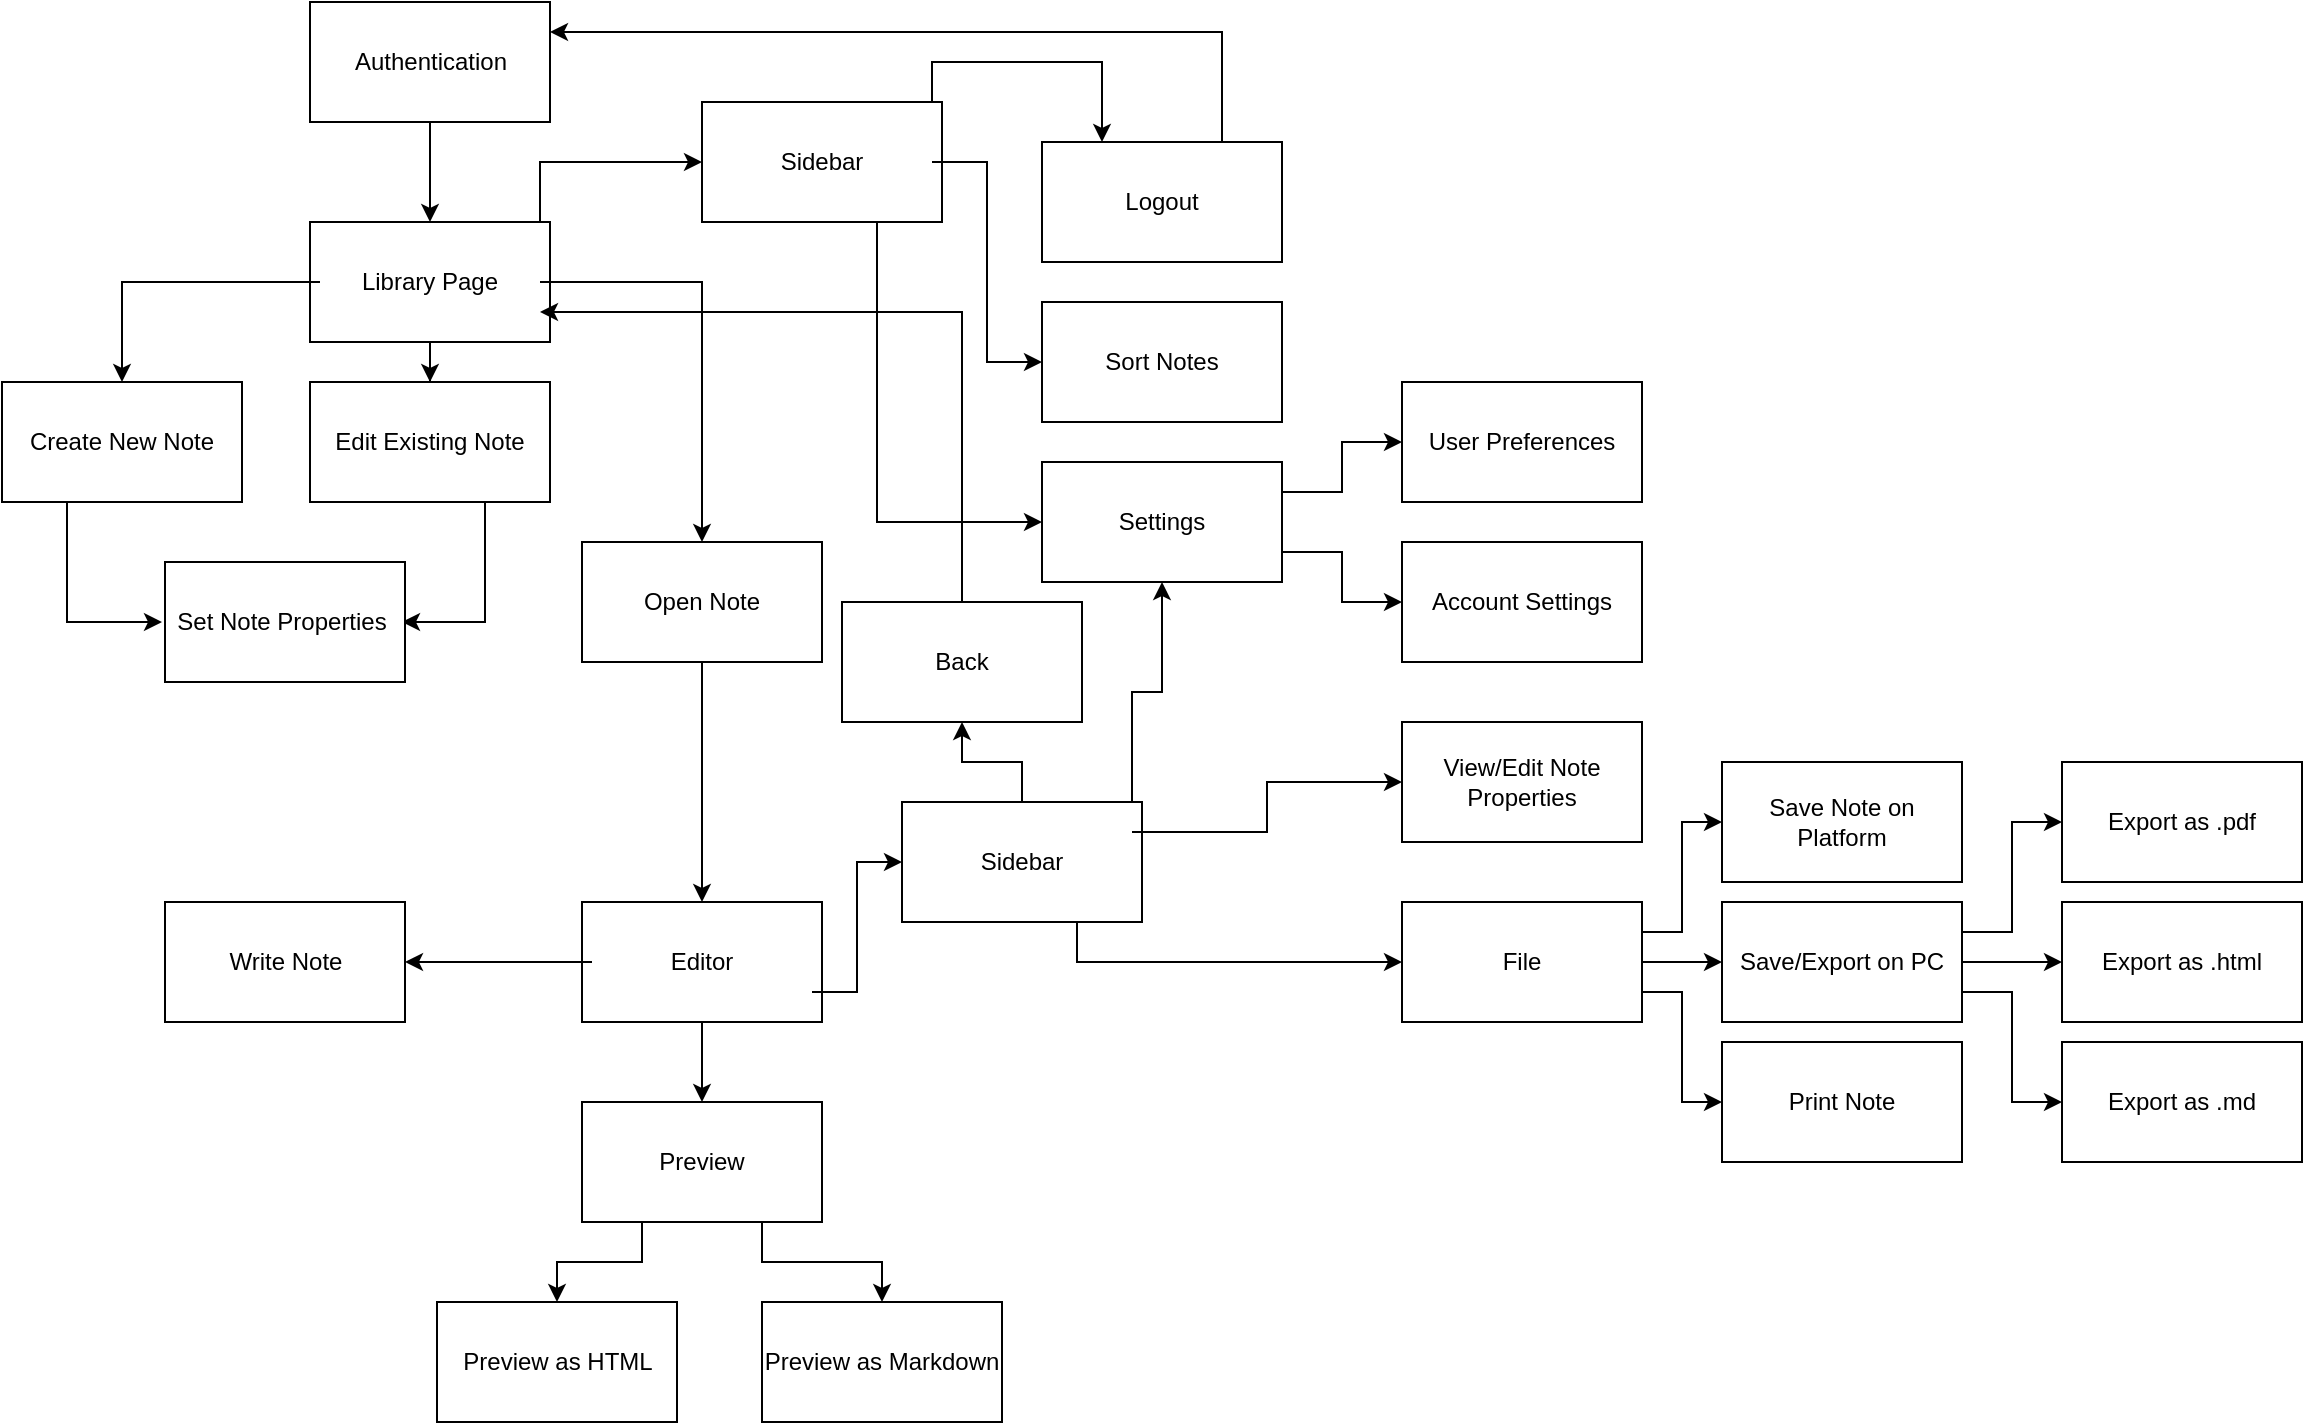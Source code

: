 <mxfile version="20.7.4" type="device"><diagram id="TPFanz9O4VvBfnByEk9Z" name="Page-1"><mxGraphModel dx="1434" dy="844" grid="1" gridSize="10" guides="1" tooltips="1" connect="1" arrows="1" fold="1" page="1" pageScale="1" pageWidth="1169" pageHeight="827" math="0" shadow="0"><root><mxCell id="0"/><mxCell id="1" parent="0"/><mxCell id="Zn4mkcx78u7aQF6xsu03-25" style="edgeStyle=orthogonalEdgeStyle;rounded=0;orthogonalLoop=1;jettySize=auto;html=1;entryX=0.5;entryY=0;entryDx=0;entryDy=0;" edge="1" parent="1" source="Zn4mkcx78u7aQF6xsu03-1" target="Zn4mkcx78u7aQF6xsu03-5"><mxGeometry relative="1" as="geometry"/></mxCell><mxCell id="Zn4mkcx78u7aQF6xsu03-1" value="" style="rounded=0;whiteSpace=wrap;html=1;" vertex="1" parent="1"><mxGeometry x="164" y="58" width="120" height="60" as="geometry"/></mxCell><mxCell id="Zn4mkcx78u7aQF6xsu03-3" value="Authentication" style="text;html=1;strokeColor=none;fillColor=none;align=center;verticalAlign=middle;whiteSpace=wrap;rounded=0;" vertex="1" parent="1"><mxGeometry x="181.5" y="73" width="85" height="30" as="geometry"/></mxCell><mxCell id="Zn4mkcx78u7aQF6xsu03-4" value="" style="rounded=0;whiteSpace=wrap;html=1;" vertex="1" parent="1"><mxGeometry x="164" y="168" width="120" height="60" as="geometry"/></mxCell><mxCell id="Zn4mkcx78u7aQF6xsu03-28" style="edgeStyle=orthogonalEdgeStyle;rounded=0;orthogonalLoop=1;jettySize=auto;html=1;entryX=0.5;entryY=0;entryDx=0;entryDy=0;" edge="1" parent="1" source="Zn4mkcx78u7aQF6xsu03-5" target="Zn4mkcx78u7aQF6xsu03-9"><mxGeometry relative="1" as="geometry"/></mxCell><mxCell id="Zn4mkcx78u7aQF6xsu03-29" style="edgeStyle=orthogonalEdgeStyle;rounded=0;orthogonalLoop=1;jettySize=auto;html=1;entryX=0.5;entryY=0;entryDx=0;entryDy=0;" edge="1" parent="1" source="Zn4mkcx78u7aQF6xsu03-5" target="Zn4mkcx78u7aQF6xsu03-15"><mxGeometry relative="1" as="geometry"/></mxCell><mxCell id="Zn4mkcx78u7aQF6xsu03-30" style="edgeStyle=orthogonalEdgeStyle;rounded=0;orthogonalLoop=1;jettySize=auto;html=1;entryX=0.5;entryY=0;entryDx=0;entryDy=0;" edge="1" parent="1" source="Zn4mkcx78u7aQF6xsu03-5" target="Zn4mkcx78u7aQF6xsu03-11"><mxGeometry relative="1" as="geometry"/></mxCell><mxCell id="Zn4mkcx78u7aQF6xsu03-31" style="edgeStyle=orthogonalEdgeStyle;rounded=0;orthogonalLoop=1;jettySize=auto;html=1;exitX=1;exitY=0;exitDx=0;exitDy=0;entryX=0;entryY=0.5;entryDx=0;entryDy=0;" edge="1" parent="1" source="Zn4mkcx78u7aQF6xsu03-5" target="Zn4mkcx78u7aQF6xsu03-6"><mxGeometry relative="1" as="geometry"/></mxCell><mxCell id="Zn4mkcx78u7aQF6xsu03-5" value="Library Page" style="text;html=1;strokeColor=none;fillColor=none;align=center;verticalAlign=middle;whiteSpace=wrap;rounded=0;" vertex="1" parent="1"><mxGeometry x="169" y="168" width="110" height="60" as="geometry"/></mxCell><mxCell id="Zn4mkcx78u7aQF6xsu03-6" value="" style="rounded=0;whiteSpace=wrap;html=1;" vertex="1" parent="1"><mxGeometry x="360" y="108" width="120" height="60" as="geometry"/></mxCell><mxCell id="Zn4mkcx78u7aQF6xsu03-32" style="edgeStyle=orthogonalEdgeStyle;rounded=0;orthogonalLoop=1;jettySize=auto;html=1;entryX=0;entryY=0.5;entryDx=0;entryDy=0;" edge="1" parent="1" source="Zn4mkcx78u7aQF6xsu03-7" target="Zn4mkcx78u7aQF6xsu03-12"><mxGeometry relative="1" as="geometry"/></mxCell><mxCell id="Zn4mkcx78u7aQF6xsu03-33" style="edgeStyle=orthogonalEdgeStyle;rounded=0;orthogonalLoop=1;jettySize=auto;html=1;exitX=0.75;exitY=1;exitDx=0;exitDy=0;entryX=0;entryY=0.5;entryDx=0;entryDy=0;" edge="1" parent="1" source="Zn4mkcx78u7aQF6xsu03-7" target="Zn4mkcx78u7aQF6xsu03-22"><mxGeometry relative="1" as="geometry"/></mxCell><mxCell id="Zn4mkcx78u7aQF6xsu03-36" style="edgeStyle=orthogonalEdgeStyle;rounded=0;orthogonalLoop=1;jettySize=auto;html=1;exitX=1;exitY=0;exitDx=0;exitDy=0;entryX=0.25;entryY=0;entryDx=0;entryDy=0;" edge="1" parent="1" source="Zn4mkcx78u7aQF6xsu03-7" target="Zn4mkcx78u7aQF6xsu03-35"><mxGeometry relative="1" as="geometry"/></mxCell><mxCell id="Zn4mkcx78u7aQF6xsu03-7" value="Sidebar" style="text;html=1;strokeColor=none;fillColor=none;align=center;verticalAlign=middle;whiteSpace=wrap;rounded=0;" vertex="1" parent="1"><mxGeometry x="365" y="108" width="110" height="60" as="geometry"/></mxCell><mxCell id="Zn4mkcx78u7aQF6xsu03-8" value="" style="rounded=0;whiteSpace=wrap;html=1;" vertex="1" parent="1"><mxGeometry x="10" y="248" width="120" height="60" as="geometry"/></mxCell><mxCell id="Zn4mkcx78u7aQF6xsu03-41" style="edgeStyle=orthogonalEdgeStyle;rounded=0;orthogonalLoop=1;jettySize=auto;html=1;exitX=0.25;exitY=1;exitDx=0;exitDy=0;entryX=0;entryY=0.5;entryDx=0;entryDy=0;" edge="1" parent="1" source="Zn4mkcx78u7aQF6xsu03-9" target="Zn4mkcx78u7aQF6xsu03-39"><mxGeometry relative="1" as="geometry"/></mxCell><mxCell id="Zn4mkcx78u7aQF6xsu03-9" value="Create New Note" style="text;html=1;strokeColor=none;fillColor=none;align=center;verticalAlign=middle;whiteSpace=wrap;rounded=0;" vertex="1" parent="1"><mxGeometry x="15" y="248" width="110" height="60" as="geometry"/></mxCell><mxCell id="Zn4mkcx78u7aQF6xsu03-10" value="" style="rounded=0;whiteSpace=wrap;html=1;" vertex="1" parent="1"><mxGeometry x="164" y="248" width="120" height="60" as="geometry"/></mxCell><mxCell id="Zn4mkcx78u7aQF6xsu03-40" style="edgeStyle=orthogonalEdgeStyle;rounded=0;orthogonalLoop=1;jettySize=auto;html=1;exitX=0.75;exitY=1;exitDx=0;exitDy=0;entryX=1;entryY=0.5;entryDx=0;entryDy=0;" edge="1" parent="1" source="Zn4mkcx78u7aQF6xsu03-11" target="Zn4mkcx78u7aQF6xsu03-39"><mxGeometry relative="1" as="geometry"/></mxCell><mxCell id="Zn4mkcx78u7aQF6xsu03-11" value="Edit Existing Note" style="text;html=1;strokeColor=none;fillColor=none;align=center;verticalAlign=middle;whiteSpace=wrap;rounded=0;" vertex="1" parent="1"><mxGeometry x="169" y="248" width="110" height="60" as="geometry"/></mxCell><mxCell id="Zn4mkcx78u7aQF6xsu03-12" value="" style="rounded=0;whiteSpace=wrap;html=1;" vertex="1" parent="1"><mxGeometry x="530" y="208" width="120" height="60" as="geometry"/></mxCell><mxCell id="Zn4mkcx78u7aQF6xsu03-13" value="Sort Notes" style="text;html=1;strokeColor=none;fillColor=none;align=center;verticalAlign=middle;whiteSpace=wrap;rounded=0;" vertex="1" parent="1"><mxGeometry x="535" y="208" width="110" height="60" as="geometry"/></mxCell><mxCell id="Zn4mkcx78u7aQF6xsu03-14" value="" style="rounded=0;whiteSpace=wrap;html=1;" vertex="1" parent="1"><mxGeometry x="300" y="328" width="120" height="60" as="geometry"/></mxCell><mxCell id="Zn4mkcx78u7aQF6xsu03-42" style="edgeStyle=orthogonalEdgeStyle;rounded=0;orthogonalLoop=1;jettySize=auto;html=1;exitX=0.5;exitY=1;exitDx=0;exitDy=0;entryX=0.5;entryY=0;entryDx=0;entryDy=0;" edge="1" parent="1" source="Zn4mkcx78u7aQF6xsu03-15" target="Zn4mkcx78u7aQF6xsu03-17"><mxGeometry relative="1" as="geometry"/></mxCell><mxCell id="Zn4mkcx78u7aQF6xsu03-15" value="Open Note" style="text;html=1;strokeColor=none;fillColor=none;align=center;verticalAlign=middle;whiteSpace=wrap;rounded=0;" vertex="1" parent="1"><mxGeometry x="305" y="328" width="110" height="60" as="geometry"/></mxCell><mxCell id="Zn4mkcx78u7aQF6xsu03-16" value="" style="rounded=0;whiteSpace=wrap;html=1;" vertex="1" parent="1"><mxGeometry x="300" y="508" width="120" height="60" as="geometry"/></mxCell><mxCell id="Zn4mkcx78u7aQF6xsu03-50" style="edgeStyle=orthogonalEdgeStyle;rounded=0;orthogonalLoop=1;jettySize=auto;html=1;exitX=1;exitY=0.75;exitDx=0;exitDy=0;entryX=0;entryY=0.5;entryDx=0;entryDy=0;" edge="1" parent="1" source="Zn4mkcx78u7aQF6xsu03-17" target="Zn4mkcx78u7aQF6xsu03-23"><mxGeometry relative="1" as="geometry"/></mxCell><mxCell id="Zn4mkcx78u7aQF6xsu03-101" style="edgeStyle=orthogonalEdgeStyle;rounded=0;orthogonalLoop=1;jettySize=auto;html=1;exitX=0.5;exitY=1;exitDx=0;exitDy=0;entryX=0.5;entryY=0;entryDx=0;entryDy=0;" edge="1" parent="1" source="Zn4mkcx78u7aQF6xsu03-17" target="Zn4mkcx78u7aQF6xsu03-94"><mxGeometry relative="1" as="geometry"/></mxCell><mxCell id="Zn4mkcx78u7aQF6xsu03-102" style="edgeStyle=orthogonalEdgeStyle;rounded=0;orthogonalLoop=1;jettySize=auto;html=1;exitX=0;exitY=0.5;exitDx=0;exitDy=0;entryX=1;entryY=0.5;entryDx=0;entryDy=0;" edge="1" parent="1" source="Zn4mkcx78u7aQF6xsu03-17" target="Zn4mkcx78u7aQF6xsu03-96"><mxGeometry relative="1" as="geometry"/></mxCell><mxCell id="Zn4mkcx78u7aQF6xsu03-17" value="Editor" style="text;html=1;strokeColor=none;fillColor=none;align=center;verticalAlign=middle;whiteSpace=wrap;rounded=0;" vertex="1" parent="1"><mxGeometry x="305" y="508" width="110" height="60" as="geometry"/></mxCell><mxCell id="Zn4mkcx78u7aQF6xsu03-21" value="" style="rounded=0;whiteSpace=wrap;html=1;" vertex="1" parent="1"><mxGeometry x="530" y="288" width="120" height="60" as="geometry"/></mxCell><mxCell id="Zn4mkcx78u7aQF6xsu03-59" style="edgeStyle=orthogonalEdgeStyle;rounded=0;orthogonalLoop=1;jettySize=auto;html=1;exitX=1;exitY=0.75;exitDx=0;exitDy=0;entryX=0;entryY=0.5;entryDx=0;entryDy=0;" edge="1" parent="1" source="Zn4mkcx78u7aQF6xsu03-22" target="Zn4mkcx78u7aQF6xsu03-46"><mxGeometry relative="1" as="geometry"/></mxCell><mxCell id="Zn4mkcx78u7aQF6xsu03-60" style="edgeStyle=orthogonalEdgeStyle;rounded=0;orthogonalLoop=1;jettySize=auto;html=1;exitX=1;exitY=0.25;exitDx=0;exitDy=0;entryX=0;entryY=0.5;entryDx=0;entryDy=0;" edge="1" parent="1" source="Zn4mkcx78u7aQF6xsu03-22" target="Zn4mkcx78u7aQF6xsu03-45"><mxGeometry relative="1" as="geometry"/></mxCell><mxCell id="Zn4mkcx78u7aQF6xsu03-22" value="Settings" style="text;html=1;strokeColor=none;fillColor=none;align=center;verticalAlign=middle;whiteSpace=wrap;rounded=0;" vertex="1" parent="1"><mxGeometry x="530" y="288" width="120" height="60" as="geometry"/></mxCell><mxCell id="Zn4mkcx78u7aQF6xsu03-23" value="" style="rounded=0;whiteSpace=wrap;html=1;" vertex="1" parent="1"><mxGeometry x="460" y="458" width="120" height="60" as="geometry"/></mxCell><mxCell id="Zn4mkcx78u7aQF6xsu03-61" style="edgeStyle=orthogonalEdgeStyle;rounded=0;orthogonalLoop=1;jettySize=auto;html=1;exitX=0.5;exitY=0;exitDx=0;exitDy=0;entryX=0.5;entryY=1;entryDx=0;entryDy=0;" edge="1" parent="1" source="Zn4mkcx78u7aQF6xsu03-24" target="Zn4mkcx78u7aQF6xsu03-56"><mxGeometry relative="1" as="geometry"/></mxCell><mxCell id="Zn4mkcx78u7aQF6xsu03-64" style="edgeStyle=orthogonalEdgeStyle;rounded=0;orthogonalLoop=1;jettySize=auto;html=1;exitX=1;exitY=0;exitDx=0;exitDy=0;entryX=0.5;entryY=1;entryDx=0;entryDy=0;" edge="1" parent="1" source="Zn4mkcx78u7aQF6xsu03-24" target="Zn4mkcx78u7aQF6xsu03-22"><mxGeometry relative="1" as="geometry"/></mxCell><mxCell id="Zn4mkcx78u7aQF6xsu03-67" style="edgeStyle=orthogonalEdgeStyle;rounded=0;orthogonalLoop=1;jettySize=auto;html=1;exitX=1;exitY=0.25;exitDx=0;exitDy=0;entryX=0;entryY=0.5;entryDx=0;entryDy=0;" edge="1" parent="1" source="Zn4mkcx78u7aQF6xsu03-24" target="Zn4mkcx78u7aQF6xsu03-66"><mxGeometry relative="1" as="geometry"/></mxCell><mxCell id="Zn4mkcx78u7aQF6xsu03-70" style="edgeStyle=orthogonalEdgeStyle;rounded=0;orthogonalLoop=1;jettySize=auto;html=1;exitX=0.75;exitY=1;exitDx=0;exitDy=0;entryX=0;entryY=0.5;entryDx=0;entryDy=0;" edge="1" parent="1" source="Zn4mkcx78u7aQF6xsu03-24" target="Zn4mkcx78u7aQF6xsu03-69"><mxGeometry relative="1" as="geometry"/></mxCell><mxCell id="Zn4mkcx78u7aQF6xsu03-24" value="Sidebar" style="text;html=1;strokeColor=none;fillColor=none;align=center;verticalAlign=middle;whiteSpace=wrap;rounded=0;" vertex="1" parent="1"><mxGeometry x="465" y="458" width="110" height="60" as="geometry"/></mxCell><mxCell id="Zn4mkcx78u7aQF6xsu03-34" value="" style="rounded=0;whiteSpace=wrap;html=1;" vertex="1" parent="1"><mxGeometry x="530" y="128" width="120" height="60" as="geometry"/></mxCell><mxCell id="Zn4mkcx78u7aQF6xsu03-37" style="edgeStyle=orthogonalEdgeStyle;rounded=0;orthogonalLoop=1;jettySize=auto;html=1;exitX=0.75;exitY=0;exitDx=0;exitDy=0;entryX=1;entryY=0.25;entryDx=0;entryDy=0;" edge="1" parent="1" source="Zn4mkcx78u7aQF6xsu03-35" target="Zn4mkcx78u7aQF6xsu03-1"><mxGeometry relative="1" as="geometry"/></mxCell><mxCell id="Zn4mkcx78u7aQF6xsu03-35" value="Logout" style="text;html=1;strokeColor=none;fillColor=none;align=center;verticalAlign=middle;whiteSpace=wrap;rounded=0;" vertex="1" parent="1"><mxGeometry x="530" y="128" width="120" height="60" as="geometry"/></mxCell><mxCell id="Zn4mkcx78u7aQF6xsu03-38" value="" style="rounded=0;whiteSpace=wrap;html=1;" vertex="1" parent="1"><mxGeometry x="91.5" y="338" width="120" height="60" as="geometry"/></mxCell><mxCell id="Zn4mkcx78u7aQF6xsu03-39" value="Set Note Properties" style="text;html=1;strokeColor=none;fillColor=none;align=center;verticalAlign=middle;whiteSpace=wrap;rounded=0;" vertex="1" parent="1"><mxGeometry x="90" y="338" width="120" height="60" as="geometry"/></mxCell><mxCell id="Zn4mkcx78u7aQF6xsu03-43" value="" style="rounded=0;whiteSpace=wrap;html=1;" vertex="1" parent="1"><mxGeometry x="710" y="248" width="120" height="60" as="geometry"/></mxCell><mxCell id="Zn4mkcx78u7aQF6xsu03-44" value="" style="rounded=0;whiteSpace=wrap;html=1;" vertex="1" parent="1"><mxGeometry x="710" y="328" width="120" height="60" as="geometry"/></mxCell><mxCell id="Zn4mkcx78u7aQF6xsu03-45" value="User Preferences" style="text;html=1;strokeColor=none;fillColor=none;align=center;verticalAlign=middle;whiteSpace=wrap;rounded=0;" vertex="1" parent="1"><mxGeometry x="710" y="248" width="120" height="60" as="geometry"/></mxCell><mxCell id="Zn4mkcx78u7aQF6xsu03-46" value="Account Settings" style="text;html=1;strokeColor=none;fillColor=none;align=center;verticalAlign=middle;whiteSpace=wrap;rounded=0;" vertex="1" parent="1"><mxGeometry x="710" y="328" width="120" height="60" as="geometry"/></mxCell><mxCell id="Zn4mkcx78u7aQF6xsu03-55" value="" style="rounded=0;whiteSpace=wrap;html=1;" vertex="1" parent="1"><mxGeometry x="430" y="358" width="120" height="60" as="geometry"/></mxCell><mxCell id="Zn4mkcx78u7aQF6xsu03-62" style="edgeStyle=orthogonalEdgeStyle;rounded=0;orthogonalLoop=1;jettySize=auto;html=1;exitX=0.5;exitY=0;exitDx=0;exitDy=0;entryX=1;entryY=0.75;entryDx=0;entryDy=0;" edge="1" parent="1" source="Zn4mkcx78u7aQF6xsu03-56" target="Zn4mkcx78u7aQF6xsu03-5"><mxGeometry relative="1" as="geometry"/></mxCell><mxCell id="Zn4mkcx78u7aQF6xsu03-56" value="Back" style="text;html=1;strokeColor=none;fillColor=none;align=center;verticalAlign=middle;whiteSpace=wrap;rounded=0;" vertex="1" parent="1"><mxGeometry x="430" y="358" width="120" height="60" as="geometry"/></mxCell><mxCell id="Zn4mkcx78u7aQF6xsu03-65" value="" style="rounded=0;whiteSpace=wrap;html=1;" vertex="1" parent="1"><mxGeometry x="710" y="418" width="120" height="60" as="geometry"/></mxCell><mxCell id="Zn4mkcx78u7aQF6xsu03-66" value="View/Edit Note Properties" style="text;html=1;strokeColor=none;fillColor=none;align=center;verticalAlign=middle;whiteSpace=wrap;rounded=0;" vertex="1" parent="1"><mxGeometry x="710" y="418" width="120" height="60" as="geometry"/></mxCell><mxCell id="Zn4mkcx78u7aQF6xsu03-68" value="" style="rounded=0;whiteSpace=wrap;html=1;" vertex="1" parent="1"><mxGeometry x="710" y="508" width="120" height="60" as="geometry"/></mxCell><mxCell id="Zn4mkcx78u7aQF6xsu03-79" style="edgeStyle=orthogonalEdgeStyle;rounded=0;orthogonalLoop=1;jettySize=auto;html=1;exitX=1;exitY=0.75;exitDx=0;exitDy=0;entryX=0;entryY=0.5;entryDx=0;entryDy=0;" edge="1" parent="1" source="Zn4mkcx78u7aQF6xsu03-69" target="Zn4mkcx78u7aQF6xsu03-78"><mxGeometry relative="1" as="geometry"/></mxCell><mxCell id="Zn4mkcx78u7aQF6xsu03-80" style="edgeStyle=orthogonalEdgeStyle;rounded=0;orthogonalLoop=1;jettySize=auto;html=1;exitX=1;exitY=0.5;exitDx=0;exitDy=0;entryX=0;entryY=0.5;entryDx=0;entryDy=0;" edge="1" parent="1" source="Zn4mkcx78u7aQF6xsu03-69" target="Zn4mkcx78u7aQF6xsu03-76"><mxGeometry relative="1" as="geometry"/></mxCell><mxCell id="Zn4mkcx78u7aQF6xsu03-81" style="edgeStyle=orthogonalEdgeStyle;rounded=0;orthogonalLoop=1;jettySize=auto;html=1;exitX=1;exitY=0.25;exitDx=0;exitDy=0;entryX=0;entryY=0.5;entryDx=0;entryDy=0;" edge="1" parent="1" source="Zn4mkcx78u7aQF6xsu03-69" target="Zn4mkcx78u7aQF6xsu03-72"><mxGeometry relative="1" as="geometry"/></mxCell><mxCell id="Zn4mkcx78u7aQF6xsu03-69" value="File" style="text;html=1;strokeColor=none;fillColor=none;align=center;verticalAlign=middle;whiteSpace=wrap;rounded=0;" vertex="1" parent="1"><mxGeometry x="710" y="508" width="120" height="60" as="geometry"/></mxCell><mxCell id="Zn4mkcx78u7aQF6xsu03-71" value="" style="rounded=0;whiteSpace=wrap;html=1;" vertex="1" parent="1"><mxGeometry x="870" y="438" width="120" height="60" as="geometry"/></mxCell><mxCell id="Zn4mkcx78u7aQF6xsu03-72" value="Save Note on Platform" style="text;html=1;strokeColor=none;fillColor=none;align=center;verticalAlign=middle;whiteSpace=wrap;rounded=0;" vertex="1" parent="1"><mxGeometry x="870" y="438" width="120" height="60" as="geometry"/></mxCell><mxCell id="Zn4mkcx78u7aQF6xsu03-75" value="" style="rounded=0;whiteSpace=wrap;html=1;" vertex="1" parent="1"><mxGeometry x="870" y="508" width="120" height="60" as="geometry"/></mxCell><mxCell id="Zn4mkcx78u7aQF6xsu03-90" style="edgeStyle=orthogonalEdgeStyle;rounded=0;orthogonalLoop=1;jettySize=auto;html=1;exitX=1;exitY=0.25;exitDx=0;exitDy=0;entryX=0;entryY=0.5;entryDx=0;entryDy=0;" edge="1" parent="1" source="Zn4mkcx78u7aQF6xsu03-76" target="Zn4mkcx78u7aQF6xsu03-87"><mxGeometry relative="1" as="geometry"/></mxCell><mxCell id="Zn4mkcx78u7aQF6xsu03-91" style="edgeStyle=orthogonalEdgeStyle;rounded=0;orthogonalLoop=1;jettySize=auto;html=1;exitX=1;exitY=0.5;exitDx=0;exitDy=0;entryX=0;entryY=0.5;entryDx=0;entryDy=0;" edge="1" parent="1" source="Zn4mkcx78u7aQF6xsu03-76" target="Zn4mkcx78u7aQF6xsu03-83"><mxGeometry relative="1" as="geometry"/></mxCell><mxCell id="Zn4mkcx78u7aQF6xsu03-92" style="edgeStyle=orthogonalEdgeStyle;rounded=0;orthogonalLoop=1;jettySize=auto;html=1;exitX=1;exitY=0.75;exitDx=0;exitDy=0;entryX=0;entryY=0.5;entryDx=0;entryDy=0;" edge="1" parent="1" source="Zn4mkcx78u7aQF6xsu03-76" target="Zn4mkcx78u7aQF6xsu03-85"><mxGeometry relative="1" as="geometry"/></mxCell><mxCell id="Zn4mkcx78u7aQF6xsu03-76" value="Save/Export on PC" style="text;html=1;strokeColor=none;fillColor=none;align=center;verticalAlign=middle;whiteSpace=wrap;rounded=0;" vertex="1" parent="1"><mxGeometry x="870" y="508" width="120" height="60" as="geometry"/></mxCell><mxCell id="Zn4mkcx78u7aQF6xsu03-77" value="" style="rounded=0;whiteSpace=wrap;html=1;" vertex="1" parent="1"><mxGeometry x="870" y="578" width="120" height="60" as="geometry"/></mxCell><mxCell id="Zn4mkcx78u7aQF6xsu03-78" value="Print Note" style="text;html=1;strokeColor=none;fillColor=none;align=center;verticalAlign=middle;whiteSpace=wrap;rounded=0;" vertex="1" parent="1"><mxGeometry x="870" y="578" width="120" height="60" as="geometry"/></mxCell><mxCell id="Zn4mkcx78u7aQF6xsu03-82" value="" style="rounded=0;whiteSpace=wrap;html=1;" vertex="1" parent="1"><mxGeometry x="1040" y="508" width="120" height="60" as="geometry"/></mxCell><mxCell id="Zn4mkcx78u7aQF6xsu03-83" value="Export as .html" style="text;html=1;strokeColor=none;fillColor=none;align=center;verticalAlign=middle;whiteSpace=wrap;rounded=0;" vertex="1" parent="1"><mxGeometry x="1040" y="508" width="120" height="60" as="geometry"/></mxCell><mxCell id="Zn4mkcx78u7aQF6xsu03-84" value="" style="rounded=0;whiteSpace=wrap;html=1;" vertex="1" parent="1"><mxGeometry x="1040" y="578" width="120" height="60" as="geometry"/></mxCell><mxCell id="Zn4mkcx78u7aQF6xsu03-85" value="Export as .md" style="text;html=1;strokeColor=none;fillColor=none;align=center;verticalAlign=middle;whiteSpace=wrap;rounded=0;" vertex="1" parent="1"><mxGeometry x="1040" y="578" width="120" height="60" as="geometry"/></mxCell><mxCell id="Zn4mkcx78u7aQF6xsu03-86" value="" style="rounded=0;whiteSpace=wrap;html=1;" vertex="1" parent="1"><mxGeometry x="1040" y="438" width="120" height="60" as="geometry"/></mxCell><mxCell id="Zn4mkcx78u7aQF6xsu03-87" value="Export as .pdf" style="text;html=1;strokeColor=none;fillColor=none;align=center;verticalAlign=middle;whiteSpace=wrap;rounded=0;" vertex="1" parent="1"><mxGeometry x="1040" y="438" width="120" height="60" as="geometry"/></mxCell><mxCell id="Zn4mkcx78u7aQF6xsu03-93" value="" style="rounded=0;whiteSpace=wrap;html=1;" vertex="1" parent="1"><mxGeometry x="300" y="608" width="120" height="60" as="geometry"/></mxCell><mxCell id="Zn4mkcx78u7aQF6xsu03-103" style="edgeStyle=orthogonalEdgeStyle;rounded=0;orthogonalLoop=1;jettySize=auto;html=1;exitX=0.25;exitY=1;exitDx=0;exitDy=0;entryX=0.5;entryY=0;entryDx=0;entryDy=0;" edge="1" parent="1" source="Zn4mkcx78u7aQF6xsu03-94" target="Zn4mkcx78u7aQF6xsu03-98"><mxGeometry relative="1" as="geometry"/></mxCell><mxCell id="Zn4mkcx78u7aQF6xsu03-104" style="edgeStyle=orthogonalEdgeStyle;rounded=0;orthogonalLoop=1;jettySize=auto;html=1;exitX=0.75;exitY=1;exitDx=0;exitDy=0;entryX=0.5;entryY=0;entryDx=0;entryDy=0;" edge="1" parent="1" source="Zn4mkcx78u7aQF6xsu03-94" target="Zn4mkcx78u7aQF6xsu03-100"><mxGeometry relative="1" as="geometry"/></mxCell><mxCell id="Zn4mkcx78u7aQF6xsu03-94" value="Preview" style="text;html=1;strokeColor=none;fillColor=none;align=center;verticalAlign=middle;whiteSpace=wrap;rounded=0;" vertex="1" parent="1"><mxGeometry x="300" y="608" width="120" height="60" as="geometry"/></mxCell><mxCell id="Zn4mkcx78u7aQF6xsu03-95" value="" style="rounded=0;whiteSpace=wrap;html=1;" vertex="1" parent="1"><mxGeometry x="91.5" y="508" width="120" height="60" as="geometry"/></mxCell><mxCell id="Zn4mkcx78u7aQF6xsu03-96" value="Write Note" style="text;html=1;strokeColor=none;fillColor=none;align=center;verticalAlign=middle;whiteSpace=wrap;rounded=0;" vertex="1" parent="1"><mxGeometry x="91.5" y="508" width="120" height="60" as="geometry"/></mxCell><mxCell id="Zn4mkcx78u7aQF6xsu03-97" value="" style="rounded=0;whiteSpace=wrap;html=1;" vertex="1" parent="1"><mxGeometry x="227.5" y="708" width="120" height="60" as="geometry"/></mxCell><mxCell id="Zn4mkcx78u7aQF6xsu03-98" value="Preview as HTML" style="text;html=1;strokeColor=none;fillColor=none;align=center;verticalAlign=middle;whiteSpace=wrap;rounded=0;" vertex="1" parent="1"><mxGeometry x="227.5" y="708" width="120" height="60" as="geometry"/></mxCell><mxCell id="Zn4mkcx78u7aQF6xsu03-99" value="" style="rounded=0;whiteSpace=wrap;html=1;" vertex="1" parent="1"><mxGeometry x="390" y="708" width="120" height="60" as="geometry"/></mxCell><mxCell id="Zn4mkcx78u7aQF6xsu03-100" value="Preview as Markdown" style="text;html=1;strokeColor=none;fillColor=none;align=center;verticalAlign=middle;whiteSpace=wrap;rounded=0;" vertex="1" parent="1"><mxGeometry x="390" y="708" width="120" height="60" as="geometry"/></mxCell></root></mxGraphModel></diagram></mxfile>